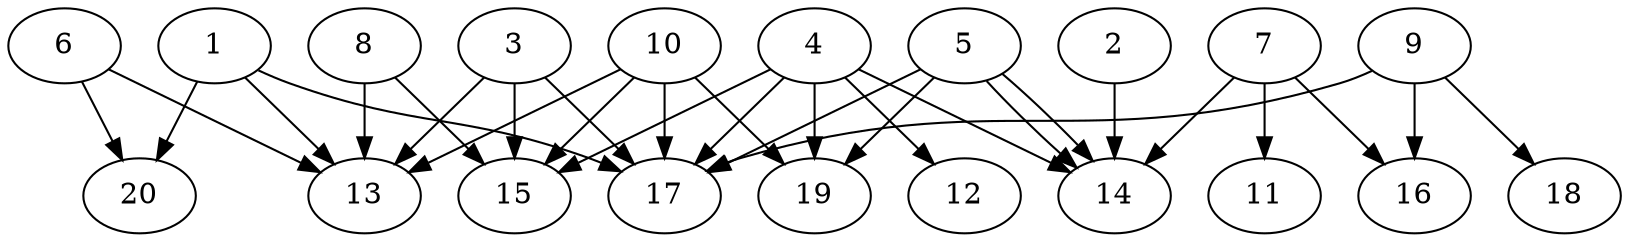 // DAG automatically generated by daggen at Tue Jul 23 14:25:45 2019
// ./daggen --dot -n 20 --ccr 0.3 --fat 0.7 --regular 0.5 --density 0.6 --mindata 5242880 --maxdata 52428800 
digraph G {
  1 [size="105448107", alpha="0.07", expect_size="31634432"] 
  1 -> 13 [size ="31634432"]
  1 -> 17 [size ="31634432"]
  1 -> 20 [size ="31634432"]
  2 [size="48708267", alpha="0.11", expect_size="14612480"] 
  2 -> 14 [size ="14612480"]
  3 [size="49339733", alpha="0.06", expect_size="14801920"] 
  3 -> 13 [size ="14801920"]
  3 -> 15 [size ="14801920"]
  3 -> 17 [size ="14801920"]
  4 [size="24586240", alpha="0.18", expect_size="7375872"] 
  4 -> 12 [size ="7375872"]
  4 -> 14 [size ="7375872"]
  4 -> 15 [size ="7375872"]
  4 -> 17 [size ="7375872"]
  4 -> 19 [size ="7375872"]
  5 [size="57995947", alpha="0.19", expect_size="17398784"] 
  5 -> 14 [size ="17398784"]
  5 -> 14 [size ="17398784"]
  5 -> 17 [size ="17398784"]
  5 -> 19 [size ="17398784"]
  6 [size="164126720", alpha="0.10", expect_size="49238016"] 
  6 -> 13 [size ="49238016"]
  6 -> 20 [size ="49238016"]
  7 [size="171427840", alpha="0.15", expect_size="51428352"] 
  7 -> 11 [size ="51428352"]
  7 -> 14 [size ="51428352"]
  7 -> 16 [size ="51428352"]
  8 [size="114868907", alpha="0.00", expect_size="34460672"] 
  8 -> 13 [size ="34460672"]
  8 -> 15 [size ="34460672"]
  9 [size="75738453", alpha="0.11", expect_size="22721536"] 
  9 -> 16 [size ="22721536"]
  9 -> 17 [size ="22721536"]
  9 -> 18 [size ="22721536"]
  10 [size="129269760", alpha="0.07", expect_size="38780928"] 
  10 -> 13 [size ="38780928"]
  10 -> 15 [size ="38780928"]
  10 -> 17 [size ="38780928"]
  10 -> 19 [size ="38780928"]
  11 [size="100468053", alpha="0.17", expect_size="30140416"] 
  12 [size="158074880", alpha="0.00", expect_size="47422464"] 
  13 [size="88343893", alpha="0.03", expect_size="26503168"] 
  14 [size="134157653", alpha="0.16", expect_size="40247296"] 
  15 [size="120630613", alpha="0.08", expect_size="36189184"] 
  16 [size="116688213", alpha="0.12", expect_size="35006464"] 
  17 [size="40031573", alpha="0.01", expect_size="12009472"] 
  18 [size="159518720", alpha="0.14", expect_size="47855616"] 
  19 [size="162034347", alpha="0.19", expect_size="48610304"] 
  20 [size="87517867", alpha="0.11", expect_size="26255360"] 
}
